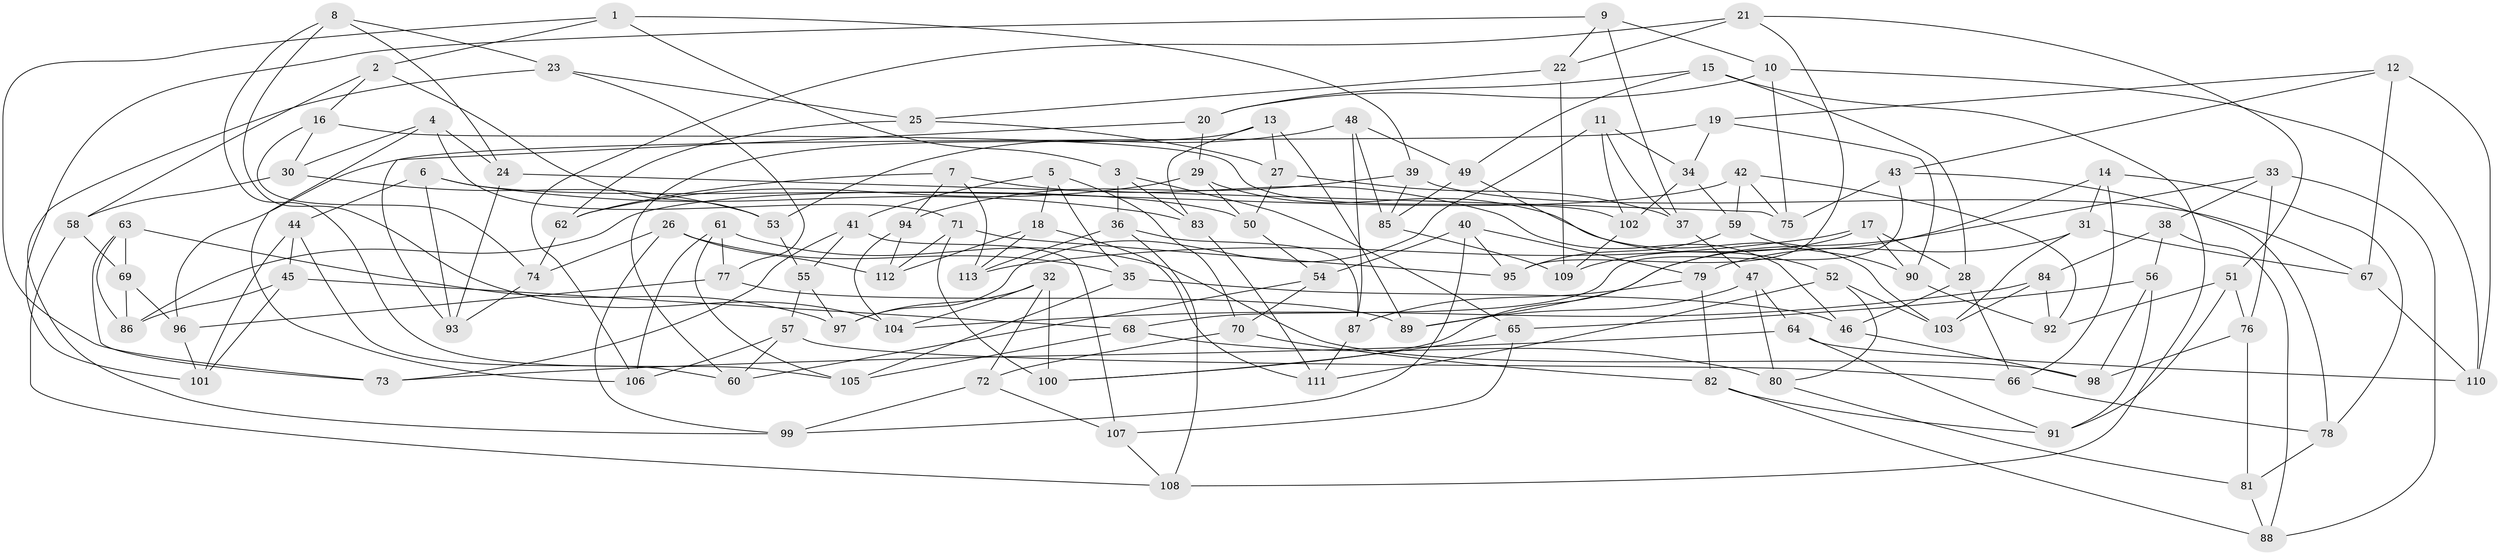 // coarse degree distribution, {6: 0.5757575757575758, 4: 0.2727272727272727, 5: 0.13636363636363635, 3: 0.015151515151515152}
// Generated by graph-tools (version 1.1) at 2025/42/03/06/25 10:42:23]
// undirected, 113 vertices, 226 edges
graph export_dot {
graph [start="1"]
  node [color=gray90,style=filled];
  1;
  2;
  3;
  4;
  5;
  6;
  7;
  8;
  9;
  10;
  11;
  12;
  13;
  14;
  15;
  16;
  17;
  18;
  19;
  20;
  21;
  22;
  23;
  24;
  25;
  26;
  27;
  28;
  29;
  30;
  31;
  32;
  33;
  34;
  35;
  36;
  37;
  38;
  39;
  40;
  41;
  42;
  43;
  44;
  45;
  46;
  47;
  48;
  49;
  50;
  51;
  52;
  53;
  54;
  55;
  56;
  57;
  58;
  59;
  60;
  61;
  62;
  63;
  64;
  65;
  66;
  67;
  68;
  69;
  70;
  71;
  72;
  73;
  74;
  75;
  76;
  77;
  78;
  79;
  80;
  81;
  82;
  83;
  84;
  85;
  86;
  87;
  88;
  89;
  90;
  91;
  92;
  93;
  94;
  95;
  96;
  97;
  98;
  99;
  100;
  101;
  102;
  103;
  104;
  105;
  106;
  107;
  108;
  109;
  110;
  111;
  112;
  113;
  1 -- 3;
  1 -- 39;
  1 -- 2;
  1 -- 73;
  2 -- 58;
  2 -- 16;
  2 -- 53;
  3 -- 83;
  3 -- 36;
  3 -- 65;
  4 -- 24;
  4 -- 71;
  4 -- 106;
  4 -- 30;
  5 -- 70;
  5 -- 41;
  5 -- 35;
  5 -- 18;
  6 -- 83;
  6 -- 44;
  6 -- 50;
  6 -- 93;
  7 -- 94;
  7 -- 62;
  7 -- 46;
  7 -- 113;
  8 -- 104;
  8 -- 24;
  8 -- 105;
  8 -- 23;
  9 -- 101;
  9 -- 22;
  9 -- 10;
  9 -- 37;
  10 -- 20;
  10 -- 110;
  10 -- 75;
  11 -- 97;
  11 -- 34;
  11 -- 102;
  11 -- 37;
  12 -- 67;
  12 -- 43;
  12 -- 110;
  12 -- 19;
  13 -- 27;
  13 -- 89;
  13 -- 60;
  13 -- 83;
  14 -- 100;
  14 -- 66;
  14 -- 31;
  14 -- 78;
  15 -- 108;
  15 -- 49;
  15 -- 20;
  15 -- 28;
  16 -- 74;
  16 -- 30;
  16 -- 102;
  17 -- 113;
  17 -- 90;
  17 -- 28;
  17 -- 109;
  18 -- 111;
  18 -- 113;
  18 -- 112;
  19 -- 34;
  19 -- 96;
  19 -- 90;
  20 -- 29;
  20 -- 93;
  21 -- 22;
  21 -- 106;
  21 -- 51;
  21 -- 95;
  22 -- 109;
  22 -- 25;
  23 -- 25;
  23 -- 77;
  23 -- 99;
  24 -- 93;
  24 -- 75;
  25 -- 62;
  25 -- 27;
  26 -- 112;
  26 -- 74;
  26 -- 99;
  26 -- 35;
  27 -- 37;
  27 -- 50;
  28 -- 46;
  28 -- 66;
  29 -- 62;
  29 -- 103;
  29 -- 50;
  30 -- 53;
  30 -- 58;
  31 -- 103;
  31 -- 79;
  31 -- 67;
  32 -- 104;
  32 -- 100;
  32 -- 72;
  32 -- 97;
  33 -- 76;
  33 -- 89;
  33 -- 38;
  33 -- 88;
  34 -- 59;
  34 -- 102;
  35 -- 105;
  35 -- 46;
  36 -- 108;
  36 -- 113;
  36 -- 87;
  37 -- 47;
  38 -- 56;
  38 -- 84;
  38 -- 88;
  39 -- 67;
  39 -- 85;
  39 -- 94;
  40 -- 95;
  40 -- 99;
  40 -- 54;
  40 -- 79;
  41 -- 73;
  41 -- 55;
  41 -- 107;
  42 -- 86;
  42 -- 59;
  42 -- 92;
  42 -- 75;
  43 -- 75;
  43 -- 68;
  43 -- 78;
  44 -- 60;
  44 -- 101;
  44 -- 45;
  45 -- 86;
  45 -- 101;
  45 -- 68;
  46 -- 98;
  47 -- 89;
  47 -- 80;
  47 -- 64;
  48 -- 87;
  48 -- 85;
  48 -- 49;
  48 -- 53;
  49 -- 52;
  49 -- 85;
  50 -- 54;
  51 -- 92;
  51 -- 76;
  51 -- 91;
  52 -- 103;
  52 -- 80;
  52 -- 111;
  53 -- 55;
  54 -- 60;
  54 -- 70;
  55 -- 97;
  55 -- 57;
  56 -- 91;
  56 -- 65;
  56 -- 98;
  57 -- 106;
  57 -- 66;
  57 -- 60;
  58 -- 108;
  58 -- 69;
  59 -- 95;
  59 -- 90;
  61 -- 98;
  61 -- 106;
  61 -- 77;
  61 -- 105;
  62 -- 74;
  63 -- 69;
  63 -- 86;
  63 -- 97;
  63 -- 73;
  64 -- 73;
  64 -- 110;
  64 -- 91;
  65 -- 100;
  65 -- 107;
  66 -- 78;
  67 -- 110;
  68 -- 80;
  68 -- 105;
  69 -- 96;
  69 -- 86;
  70 -- 82;
  70 -- 72;
  71 -- 112;
  71 -- 95;
  71 -- 100;
  72 -- 107;
  72 -- 99;
  74 -- 93;
  76 -- 98;
  76 -- 81;
  77 -- 96;
  77 -- 89;
  78 -- 81;
  79 -- 87;
  79 -- 82;
  80 -- 81;
  81 -- 88;
  82 -- 91;
  82 -- 88;
  83 -- 111;
  84 -- 103;
  84 -- 104;
  84 -- 92;
  85 -- 109;
  87 -- 111;
  90 -- 92;
  94 -- 104;
  94 -- 112;
  96 -- 101;
  102 -- 109;
  107 -- 108;
}
